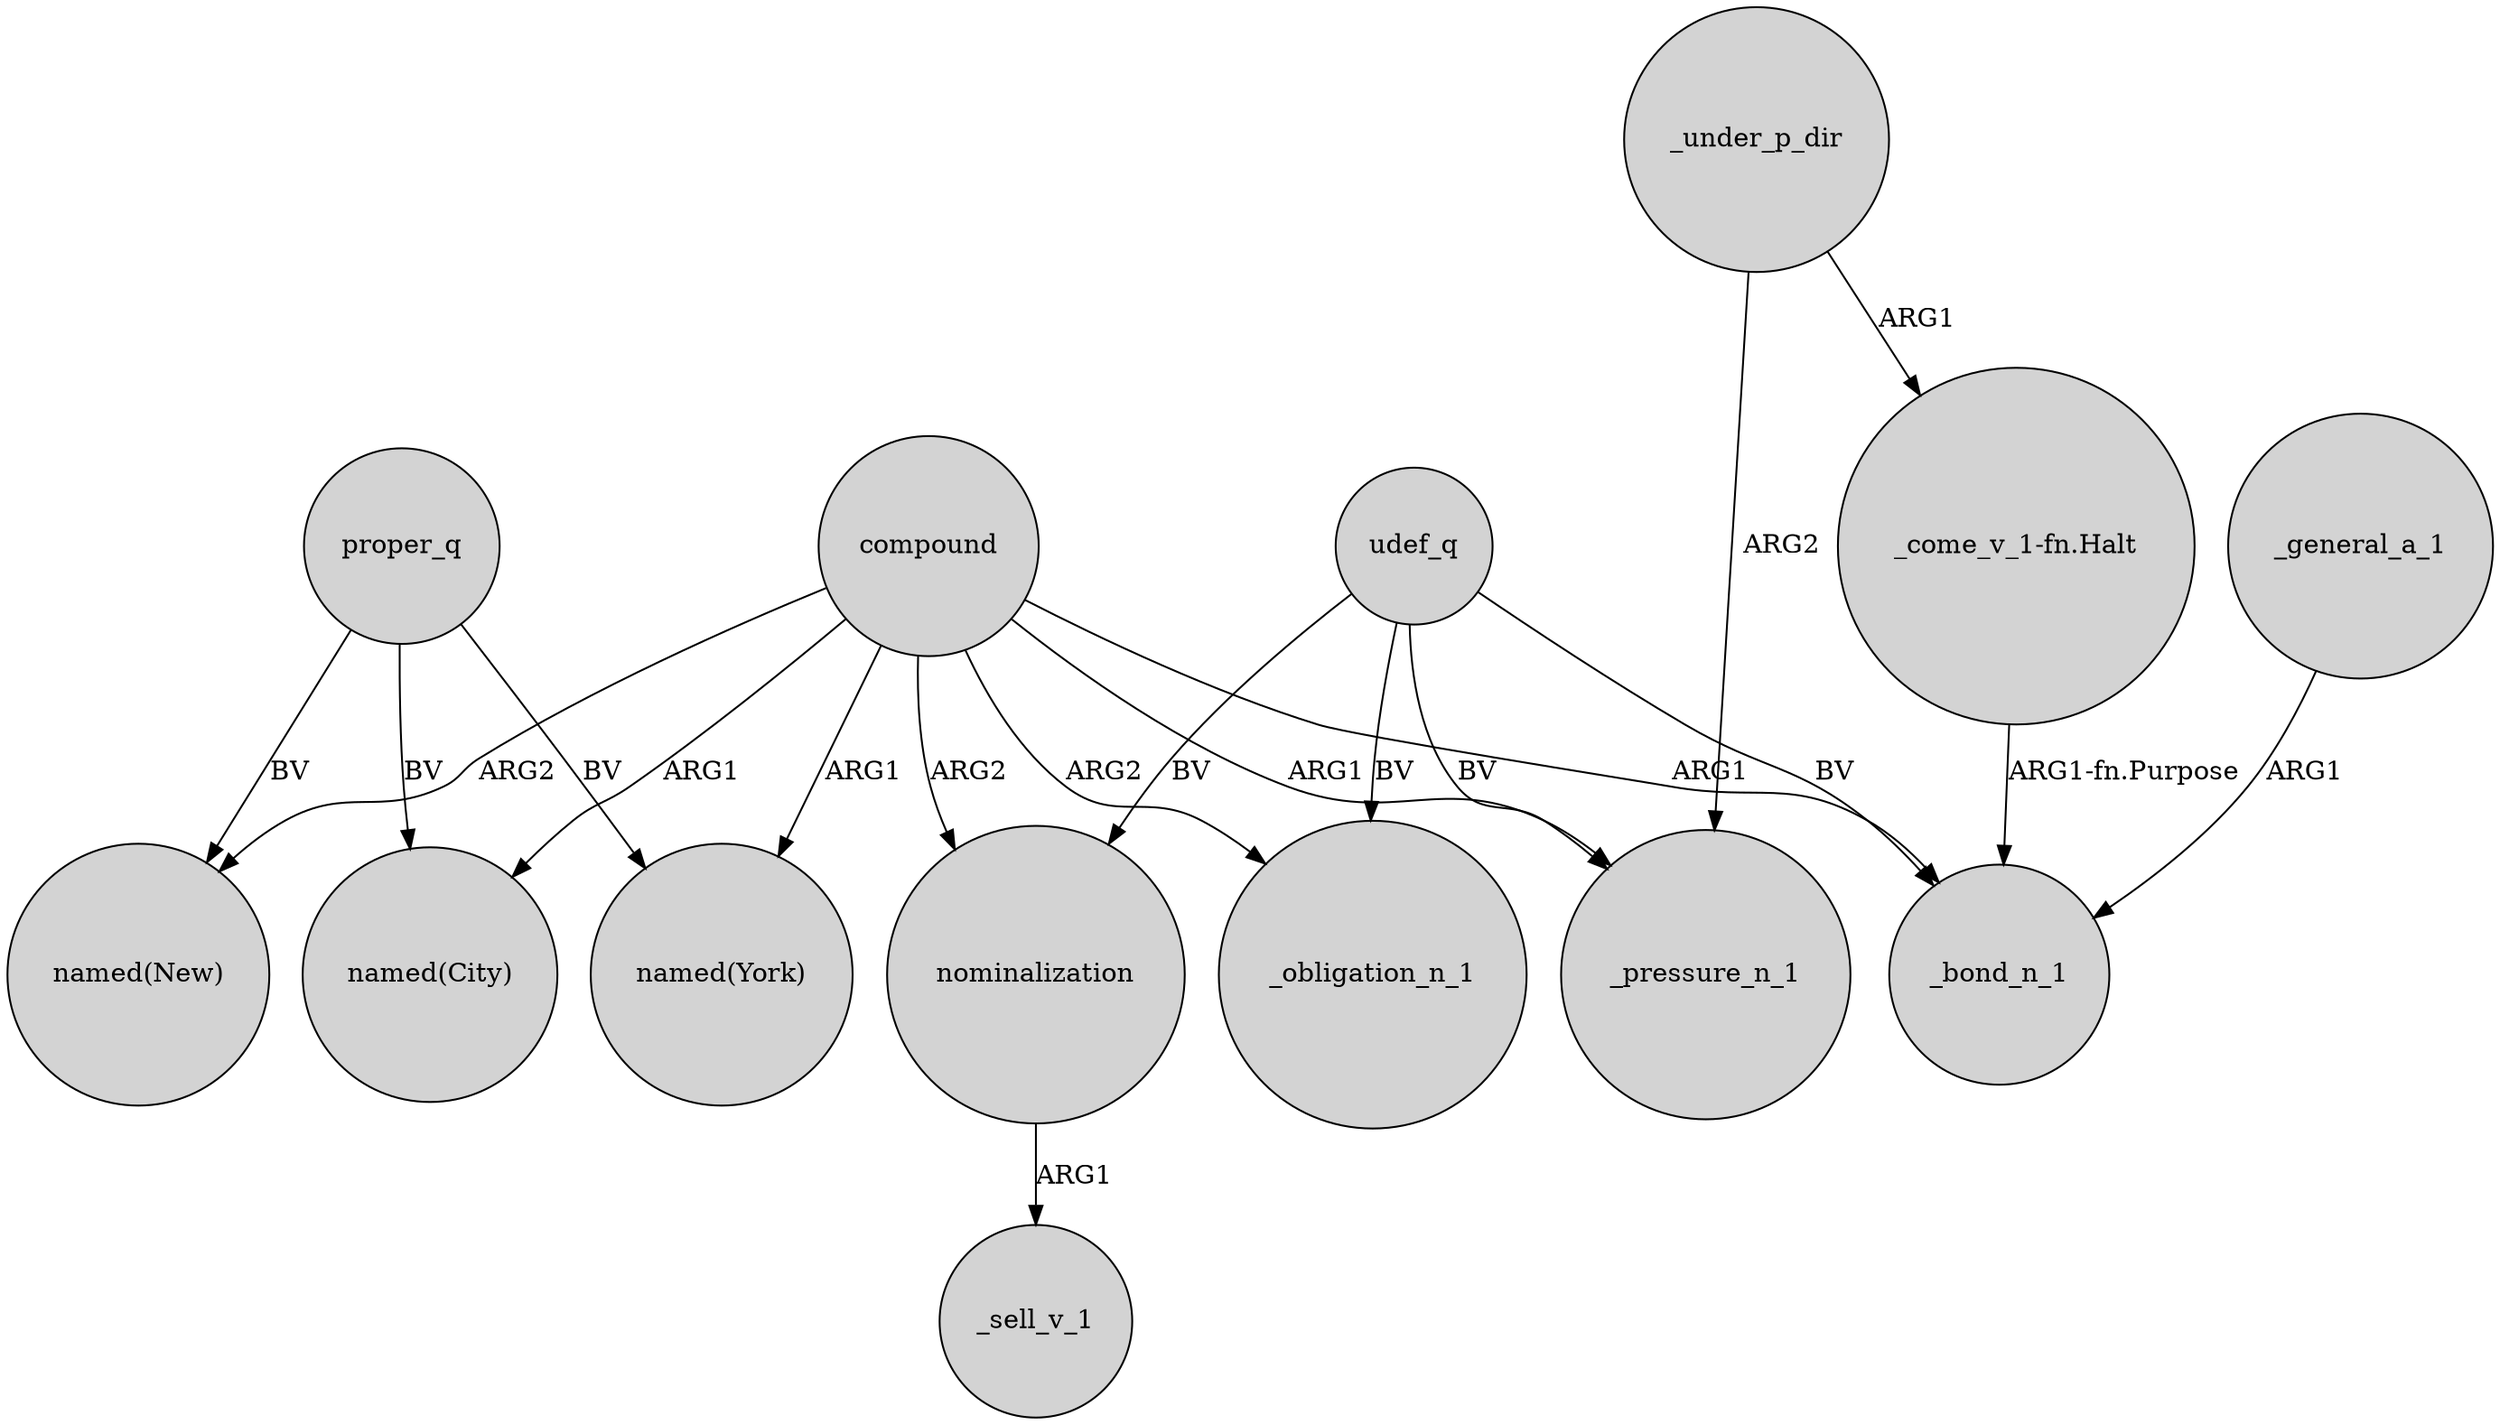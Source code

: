 digraph {
	node [shape=circle style=filled]
	compound -> "named(City)" [label=ARG1]
	udef_q -> _bond_n_1 [label=BV]
	compound -> "named(New)" [label=ARG2]
	proper_q -> "named(New)" [label=BV]
	udef_q -> nominalization [label=BV]
	compound -> _bond_n_1 [label=ARG1]
	udef_q -> _pressure_n_1 [label=BV]
	proper_q -> "named(York)" [label=BV]
	compound -> nominalization [label=ARG2]
	"_come_v_1-fn.Halt" -> _bond_n_1 [label="ARG1-fn.Purpose"]
	_under_p_dir -> "_come_v_1-fn.Halt" [label=ARG1]
	_general_a_1 -> _bond_n_1 [label=ARG1]
	proper_q -> "named(City)" [label=BV]
	nominalization -> _sell_v_1 [label=ARG1]
	_under_p_dir -> _pressure_n_1 [label=ARG2]
	udef_q -> _obligation_n_1 [label=BV]
	compound -> _pressure_n_1 [label=ARG1]
	compound -> "named(York)" [label=ARG1]
	compound -> _obligation_n_1 [label=ARG2]
}
